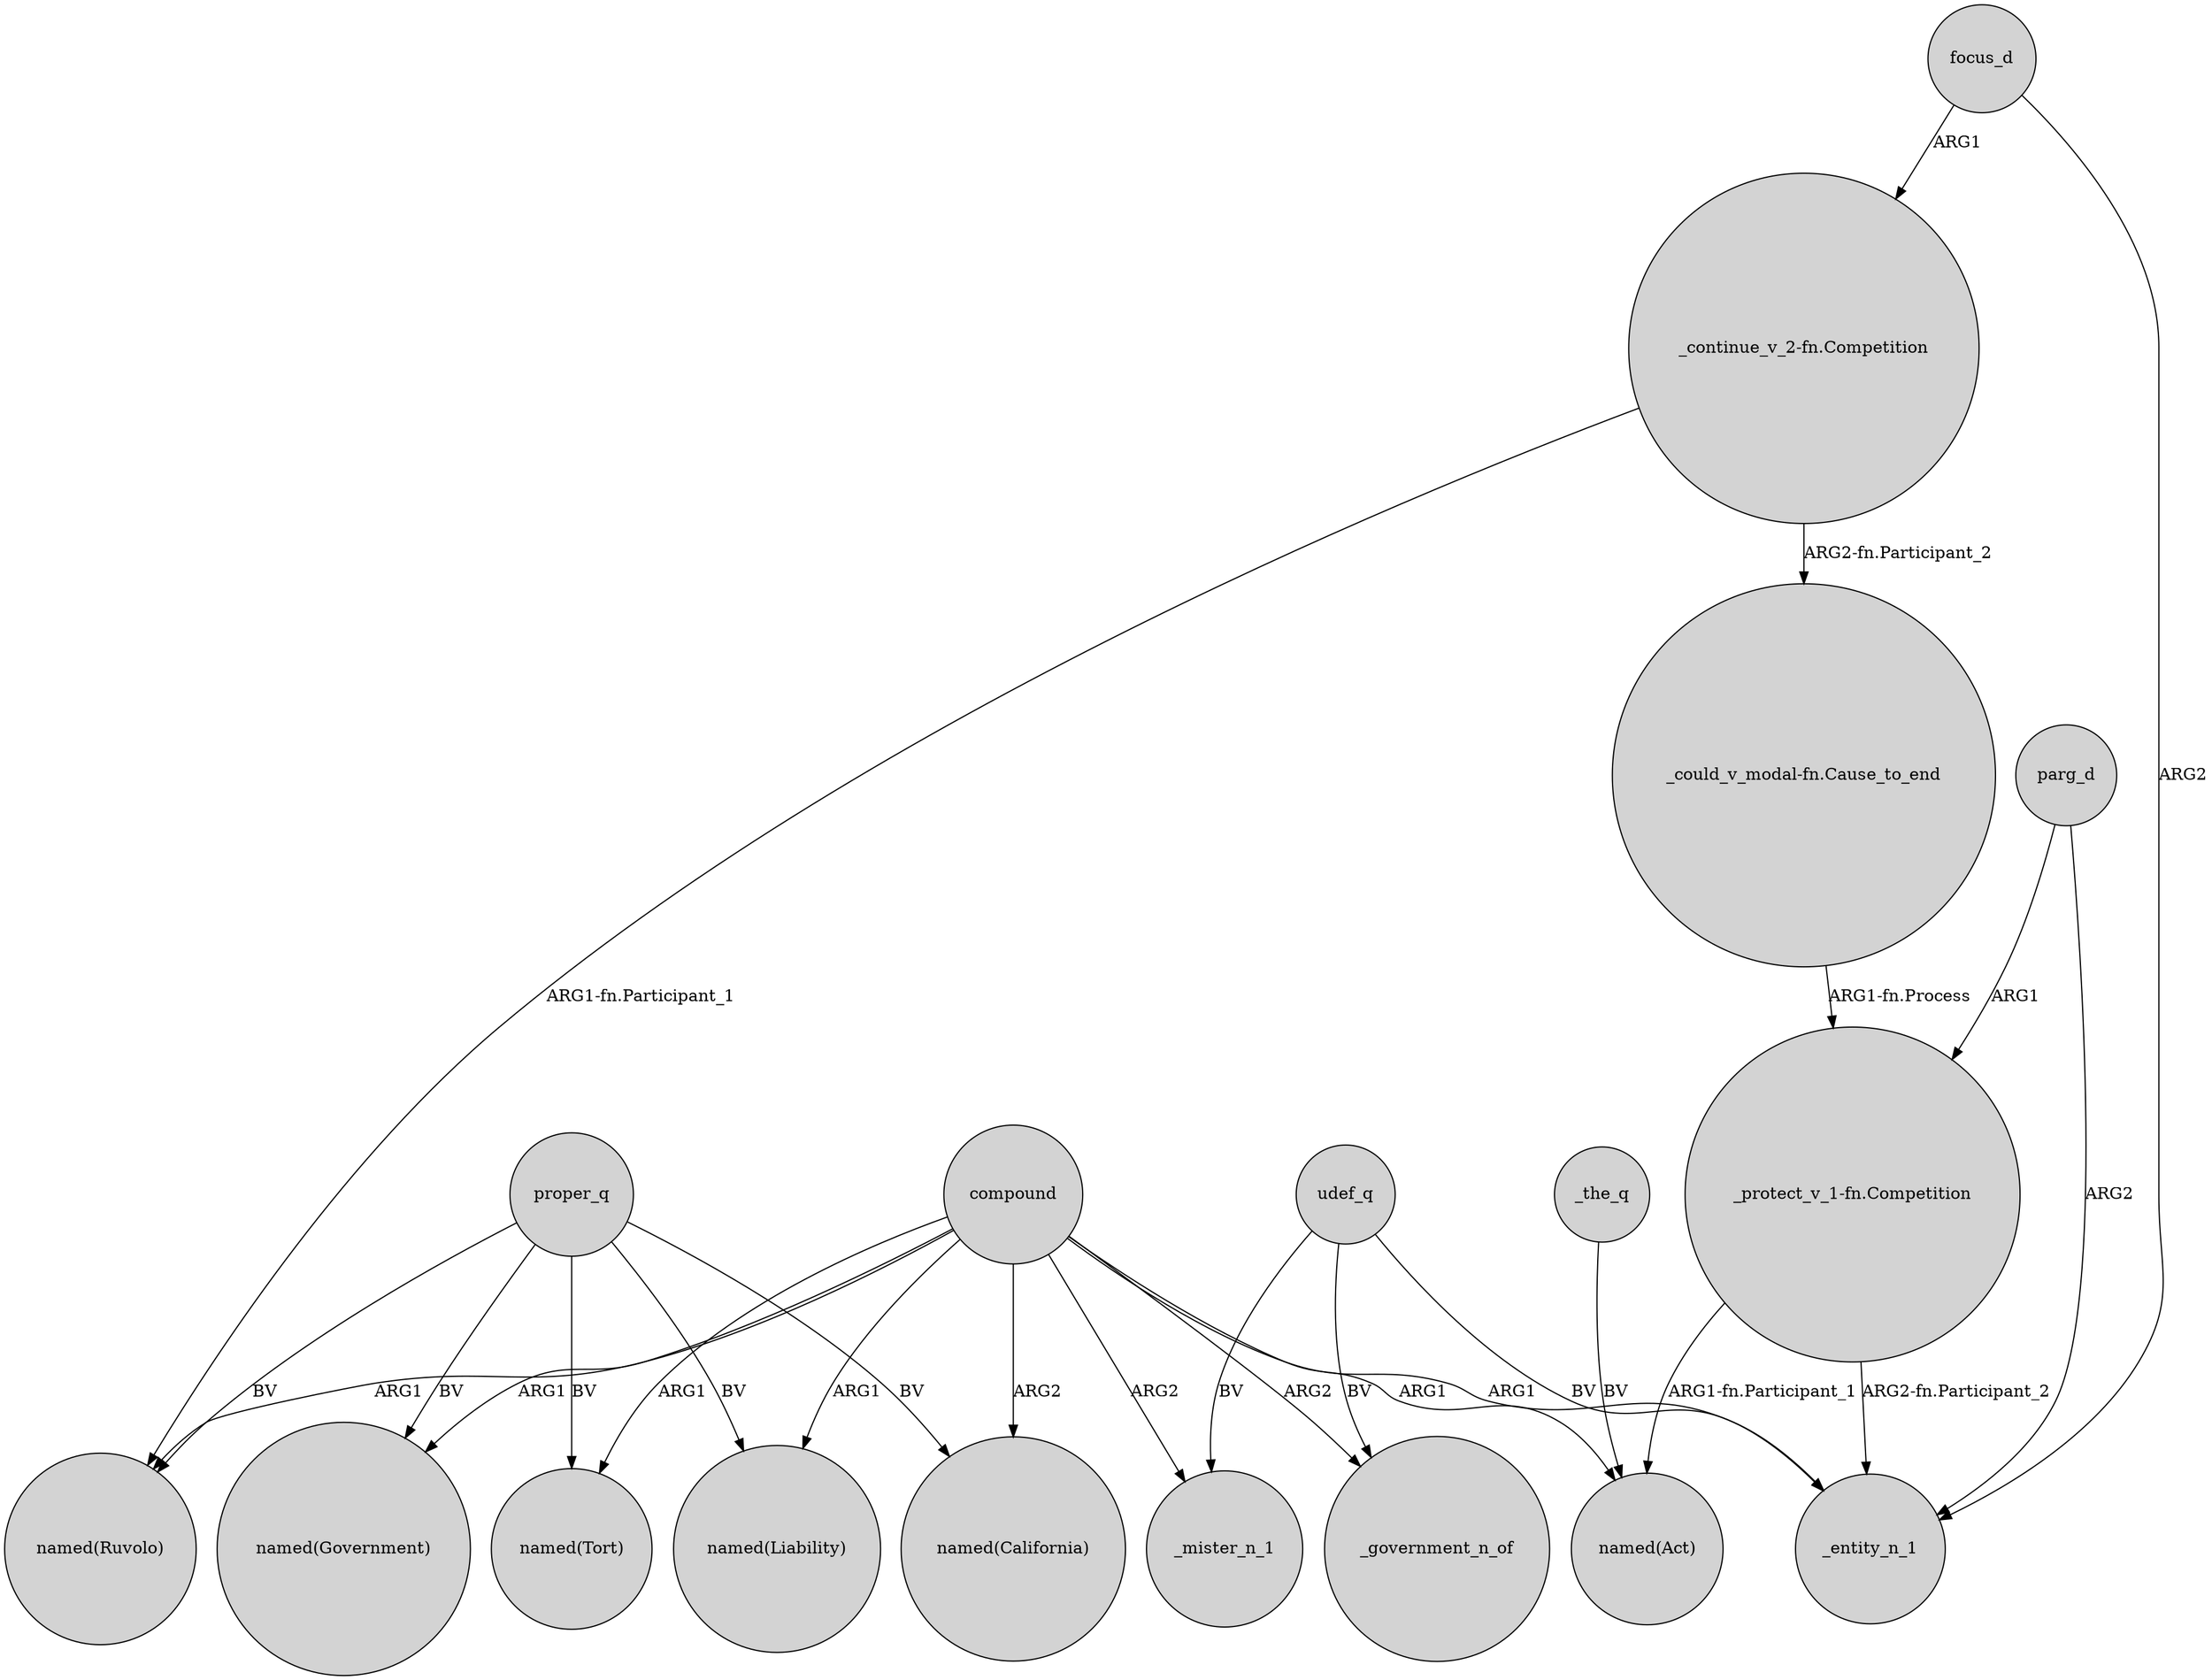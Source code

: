 digraph {
	node [shape=circle style=filled]
	proper_q -> "named(Ruvolo)" [label=BV]
	proper_q -> "named(Government)" [label=BV]
	compound -> "named(Liability)" [label=ARG1]
	proper_q -> "named(Tort)" [label=BV]
	compound -> _mister_n_1 [label=ARG2]
	compound -> _entity_n_1 [label=ARG1]
	compound -> _government_n_of [label=ARG2]
	udef_q -> _government_n_of [label=BV]
	"_protect_v_1-fn.Competition" -> "named(Act)" [label="ARG1-fn.Participant_1"]
	_the_q -> "named(Act)" [label=BV]
	compound -> "named(California)" [label=ARG2]
	compound -> "named(Act)" [label=ARG1]
	udef_q -> _mister_n_1 [label=BV]
	proper_q -> "named(Liability)" [label=BV]
	parg_d -> _entity_n_1 [label=ARG2]
	"_protect_v_1-fn.Competition" -> _entity_n_1 [label="ARG2-fn.Participant_2"]
	udef_q -> _entity_n_1 [label=BV]
	"_could_v_modal-fn.Cause_to_end" -> "_protect_v_1-fn.Competition" [label="ARG1-fn.Process"]
	"_continue_v_2-fn.Competition" -> "_could_v_modal-fn.Cause_to_end" [label="ARG2-fn.Participant_2"]
	parg_d -> "_protect_v_1-fn.Competition" [label=ARG1]
	"_continue_v_2-fn.Competition" -> "named(Ruvolo)" [label="ARG1-fn.Participant_1"]
	compound -> "named(Tort)" [label=ARG1]
	focus_d -> "_continue_v_2-fn.Competition" [label=ARG1]
	proper_q -> "named(California)" [label=BV]
	compound -> "named(Ruvolo)" [label=ARG1]
	focus_d -> _entity_n_1 [label=ARG2]
	compound -> "named(Government)" [label=ARG1]
}
